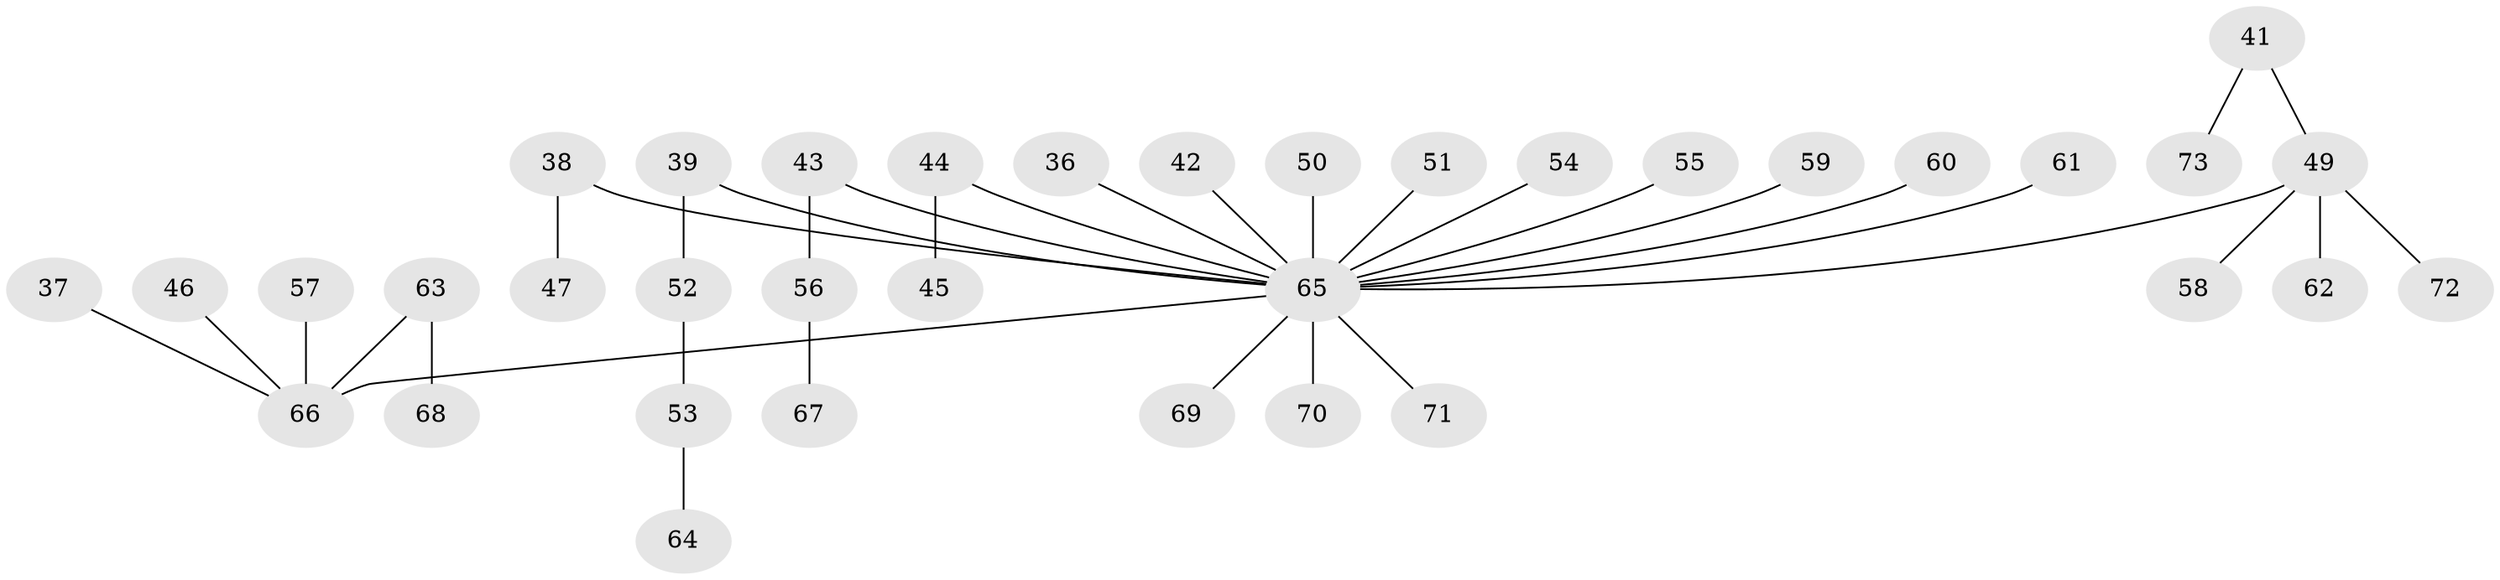 // original degree distribution, {4: 0.0821917808219178, 5: 0.0410958904109589, 2: 0.273972602739726, 3: 0.1095890410958904, 1: 0.4794520547945205, 6: 0.0136986301369863}
// Generated by graph-tools (version 1.1) at 2025/53/03/09/25 04:53:33]
// undirected, 36 vertices, 35 edges
graph export_dot {
graph [start="1"]
  node [color=gray90,style=filled];
  36;
  37;
  38;
  39;
  41;
  42;
  43;
  44;
  45;
  46;
  47;
  49 [super="+40"];
  50;
  51;
  52;
  53;
  54;
  55;
  56;
  57;
  58;
  59;
  60;
  61;
  62;
  63;
  64;
  65 [super="+15+25+2+16+11+12+20+48+30+26+29+31+33+34+35"];
  66 [super="+32"];
  67;
  68;
  69;
  70;
  71;
  72;
  73;
  36 -- 65;
  37 -- 66;
  38 -- 47;
  38 -- 65;
  39 -- 52;
  39 -- 65;
  41 -- 73;
  41 -- 49;
  42 -- 65;
  43 -- 56;
  43 -- 65;
  44 -- 45;
  44 -- 65;
  46 -- 66;
  49 -- 72;
  49 -- 65;
  49 -- 58;
  49 -- 62;
  50 -- 65;
  51 -- 65;
  52 -- 53;
  53 -- 64;
  54 -- 65;
  55 -- 65;
  56 -- 67;
  57 -- 66;
  59 -- 65;
  60 -- 65;
  61 -- 65;
  63 -- 68;
  63 -- 66;
  65 -- 69;
  65 -- 70;
  65 -- 71;
  65 -- 66;
}

